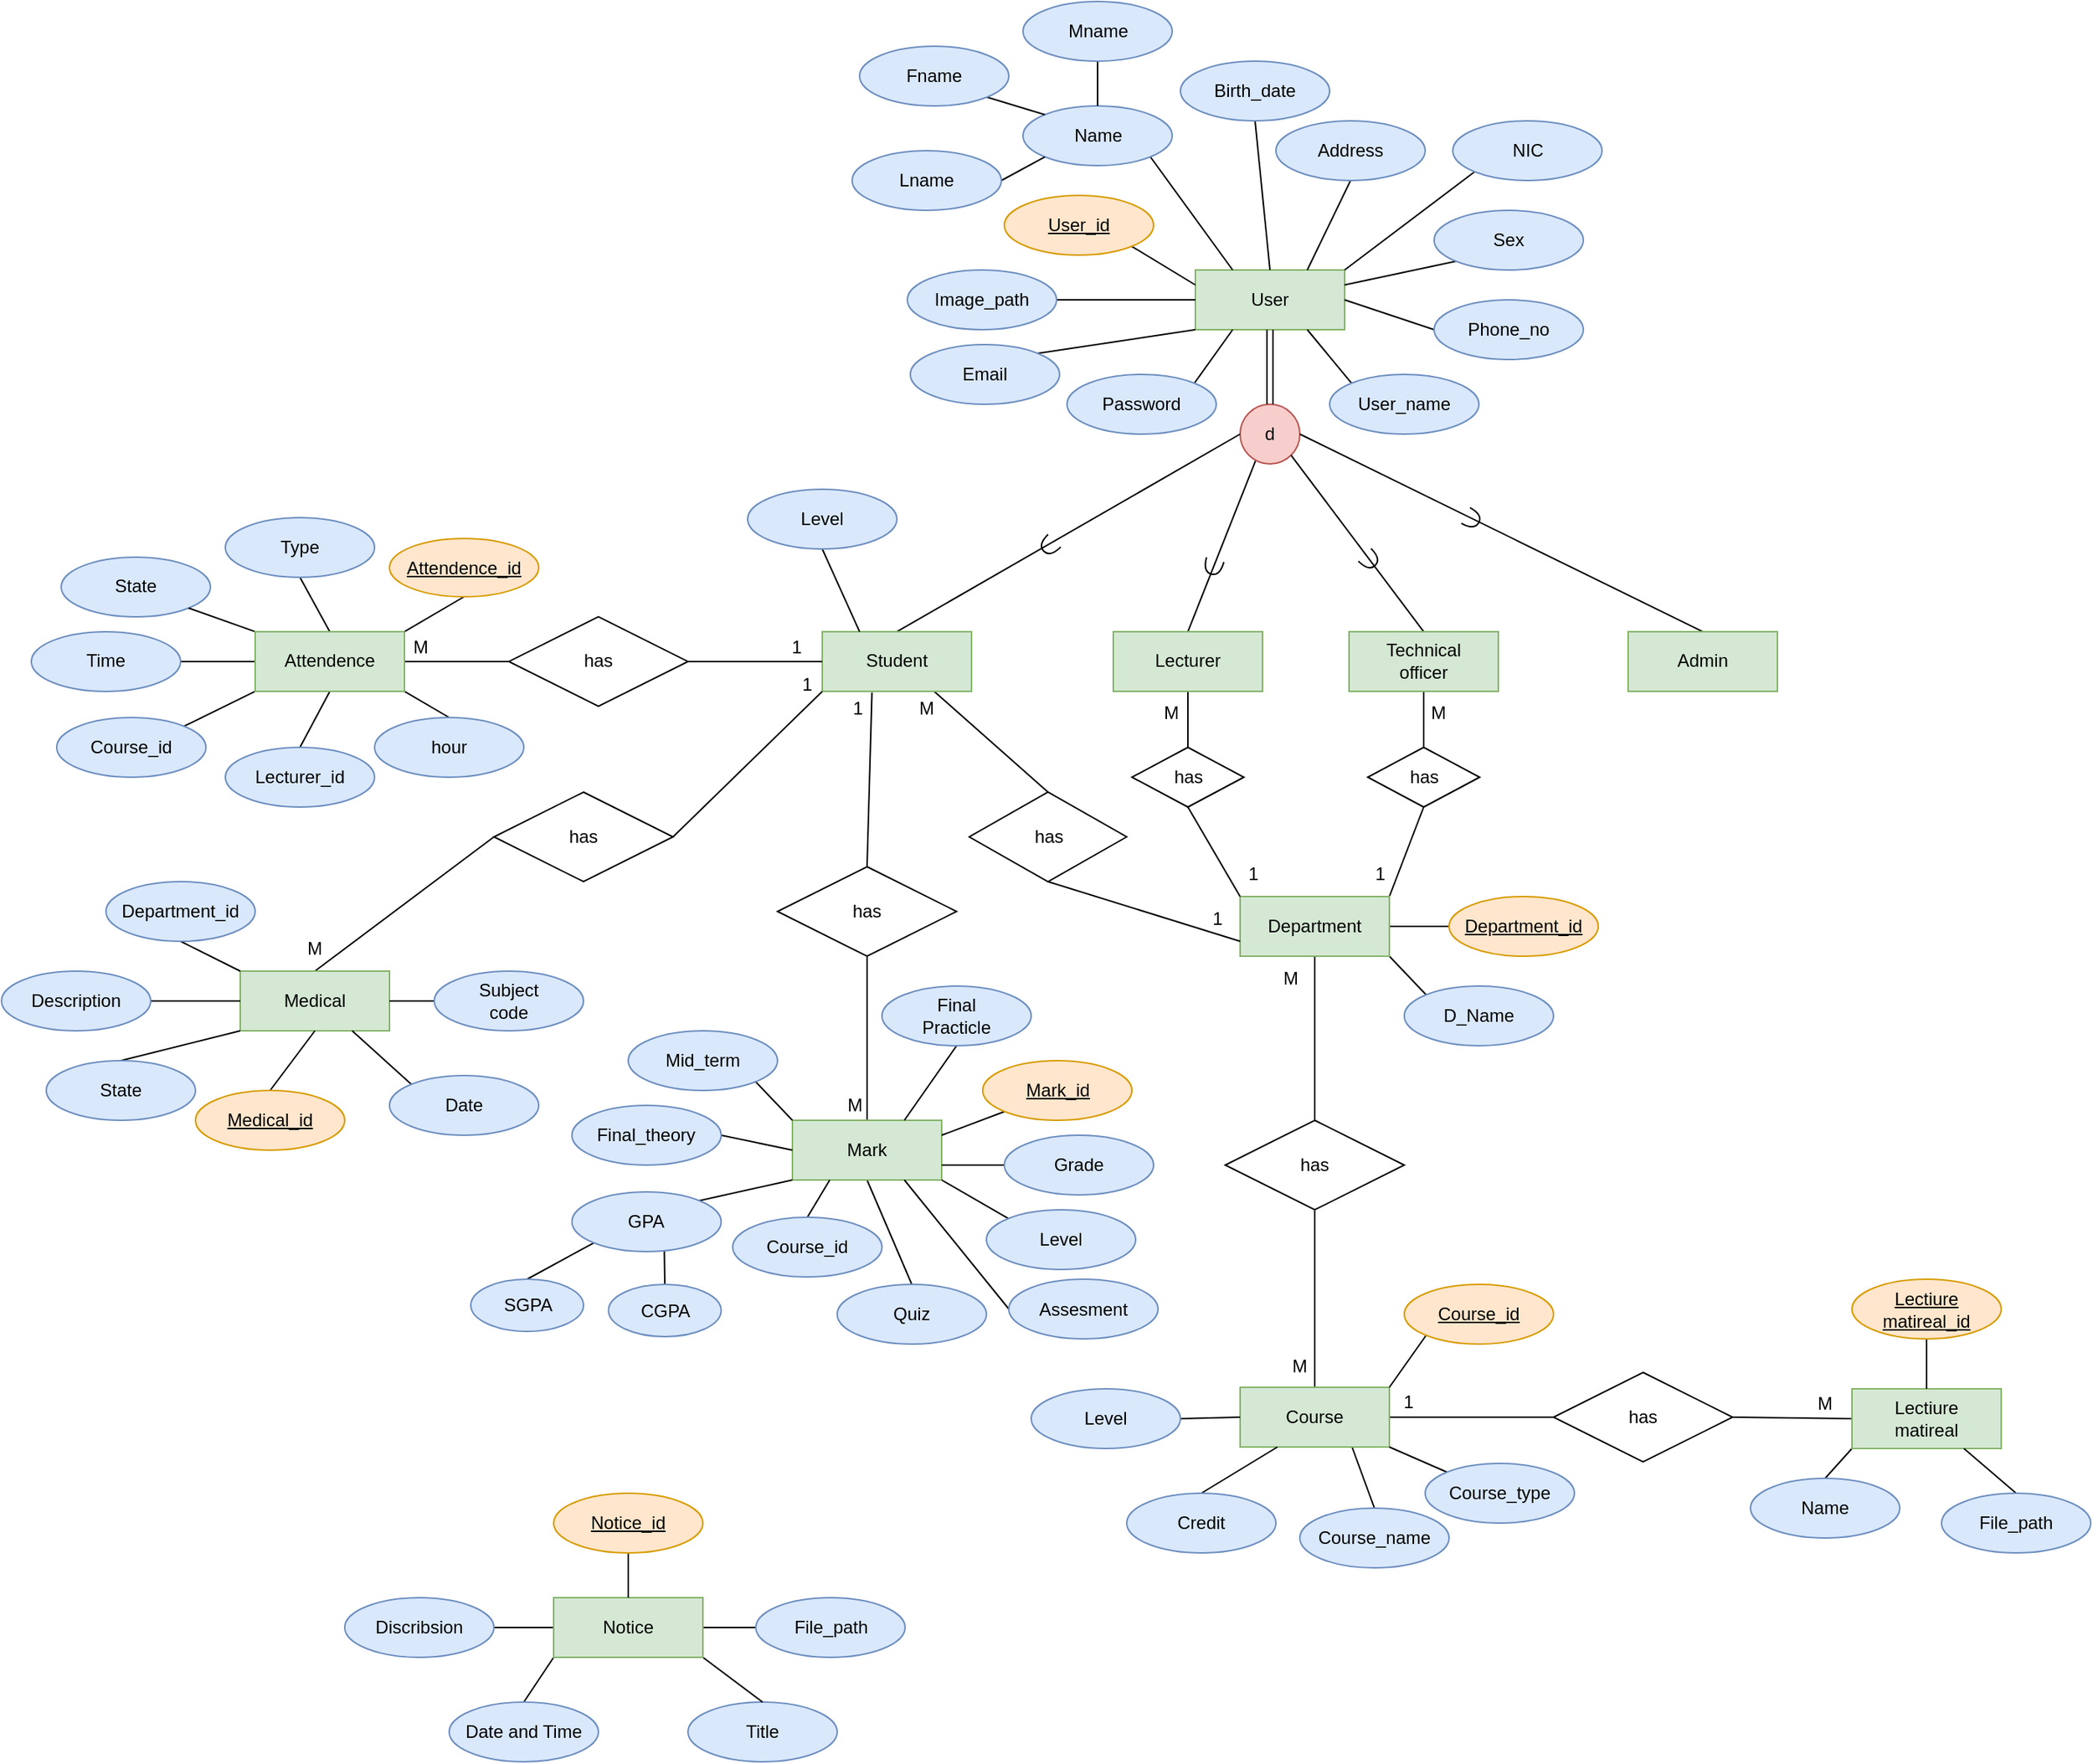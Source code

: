 <mxfile version="21.0.2" type="device"><diagram name="Page-1" id="6qLf3aP0n8FPmzJRAWlA"><mxGraphModel dx="1877" dy="1710" grid="1" gridSize="10" guides="1" tooltips="1" connect="1" arrows="1" fold="1" page="1" pageScale="1" pageWidth="827" pageHeight="1169" math="0" shadow="0"><root><mxCell id="0"/><mxCell id="1" parent="0"/><mxCell id="cgkHu3lo0f4XiQwkRgP3-1" value="User" style="whiteSpace=wrap;html=1;align=center;fillColor=#d5e8d4;strokeColor=#82b366;" parent="1" vertex="1"><mxGeometry x="350" y="-130" width="100" height="40" as="geometry"/></mxCell><mxCell id="cgkHu3lo0f4XiQwkRgP3-52" style="edgeStyle=none;rounded=0;orthogonalLoop=1;jettySize=auto;html=1;exitX=0.5;exitY=0;exitDx=0;exitDy=0;endArrow=none;endFill=0;entryX=0.259;entryY=0.944;entryDx=0;entryDy=0;entryPerimeter=0;" parent="1" source="cgkHu3lo0f4XiQwkRgP3-13" target="cgkHu3lo0f4XiQwkRgP3-43" edge="1"><mxGeometry relative="1" as="geometry"><mxPoint x="340" y="10" as="targetPoint"/></mxGeometry></mxCell><mxCell id="cgkHu3lo0f4XiQwkRgP3-107" style="edgeStyle=none;rounded=0;orthogonalLoop=1;jettySize=auto;html=1;exitX=0.5;exitY=1;exitDx=0;exitDy=0;entryX=0;entryY=0.5;entryDx=0;entryDy=0;endArrow=none;endFill=0;" parent="1" source="cgkHu3lo0f4XiQwkRgP3-13" target="cgkHu3lo0f4XiQwkRgP3-58" edge="1"><mxGeometry relative="1" as="geometry"/></mxCell><mxCell id="cgkHu3lo0f4XiQwkRgP3-13" value="Lecturer" style="whiteSpace=wrap;html=1;align=center;fillColor=#d5e8d4;strokeColor=#82b366;" parent="1" vertex="1"><mxGeometry x="295" y="112.46" width="100" height="40" as="geometry"/></mxCell><mxCell id="cgkHu3lo0f4XiQwkRgP3-43" value="d" style="ellipse;whiteSpace=wrap;html=1;aspect=fixed;fillColor=#f8cecc;strokeColor=#b85450;" parent="1" vertex="1"><mxGeometry x="380" y="-40" width="40" height="40" as="geometry"/></mxCell><mxCell id="cgkHu3lo0f4XiQwkRgP3-44" value="" style="shape=link;html=1;rounded=0;entryX=0.5;entryY=0;entryDx=0;entryDy=0;exitX=0.5;exitY=1;exitDx=0;exitDy=0;" parent="1" source="cgkHu3lo0f4XiQwkRgP3-1" target="cgkHu3lo0f4XiQwkRgP3-43" edge="1"><mxGeometry relative="1" as="geometry"><mxPoint x="190" y="100" as="sourcePoint"/><mxPoint x="250" y="100" as="targetPoint"/></mxGeometry></mxCell><mxCell id="cgkHu3lo0f4XiQwkRgP3-54" style="edgeStyle=none;rounded=0;orthogonalLoop=1;jettySize=auto;html=1;exitX=0.5;exitY=0;exitDx=0;exitDy=0;entryX=0;entryY=0.5;entryDx=0;entryDy=0;endArrow=none;endFill=0;" parent="1" source="cgkHu3lo0f4XiQwkRgP3-47" target="cgkHu3lo0f4XiQwkRgP3-43" edge="1"><mxGeometry relative="1" as="geometry"/></mxCell><mxCell id="cgkHu3lo0f4XiQwkRgP3-111" style="edgeStyle=none;rounded=0;orthogonalLoop=1;jettySize=auto;html=1;exitX=0.75;exitY=1;exitDx=0;exitDy=0;entryX=0;entryY=0.5;entryDx=0;entryDy=0;endArrow=none;endFill=0;" parent="1" source="cgkHu3lo0f4XiQwkRgP3-47" target="cgkHu3lo0f4XiQwkRgP3-110" edge="1"><mxGeometry relative="1" as="geometry"/></mxCell><mxCell id="cgkHu3lo0f4XiQwkRgP3-47" value="Student" style="whiteSpace=wrap;html=1;align=center;fillColor=#d5e8d4;strokeColor=#82b366;" parent="1" vertex="1"><mxGeometry x="100" y="112.46" width="100" height="40" as="geometry"/></mxCell><mxCell id="cgkHu3lo0f4XiQwkRgP3-50" style="rounded=0;orthogonalLoop=1;jettySize=auto;html=1;exitX=0.5;exitY=0;exitDx=0;exitDy=0;entryX=1;entryY=0.5;entryDx=0;entryDy=0;endArrow=none;endFill=0;" parent="1" source="cgkHu3lo0f4XiQwkRgP3-48" target="cgkHu3lo0f4XiQwkRgP3-43" edge="1"><mxGeometry relative="1" as="geometry"/></mxCell><mxCell id="cgkHu3lo0f4XiQwkRgP3-48" value="Admin" style="whiteSpace=wrap;html=1;align=center;fillColor=#d5e8d4;strokeColor=#82b366;" parent="1" vertex="1"><mxGeometry x="640" y="112.46" width="100" height="40" as="geometry"/></mxCell><mxCell id="cgkHu3lo0f4XiQwkRgP3-53" style="edgeStyle=none;rounded=0;orthogonalLoop=1;jettySize=auto;html=1;exitX=0.5;exitY=0;exitDx=0;exitDy=0;entryX=1;entryY=1;entryDx=0;entryDy=0;endArrow=none;endFill=0;" parent="1" source="cgkHu3lo0f4XiQwkRgP3-49" target="cgkHu3lo0f4XiQwkRgP3-43" edge="1"><mxGeometry relative="1" as="geometry"/></mxCell><mxCell id="cgkHu3lo0f4XiQwkRgP3-59" style="edgeStyle=none;rounded=0;orthogonalLoop=1;jettySize=auto;html=1;exitX=0.5;exitY=1;exitDx=0;exitDy=0;entryX=0;entryY=0.5;entryDx=0;entryDy=0;endArrow=none;endFill=0;" parent="1" source="cgkHu3lo0f4XiQwkRgP3-49" target="cgkHu3lo0f4XiQwkRgP3-55" edge="1"><mxGeometry relative="1" as="geometry"/></mxCell><mxCell id="cgkHu3lo0f4XiQwkRgP3-49" value="Technical&lt;br&gt;officer" style="whiteSpace=wrap;html=1;align=center;fillColor=#d5e8d4;strokeColor=#82b366;" parent="1" vertex="1"><mxGeometry x="453" y="112.46" width="100" height="40" as="geometry"/></mxCell><mxCell id="cgkHu3lo0f4XiQwkRgP3-109" style="edgeStyle=none;rounded=0;orthogonalLoop=1;jettySize=auto;html=1;exitX=1;exitY=0.5;exitDx=0;exitDy=0;endArrow=none;endFill=0;entryX=1;entryY=0;entryDx=0;entryDy=0;" parent="1" source="cgkHu3lo0f4XiQwkRgP3-55" target="cgkHu3lo0f4XiQwkRgP3-56" edge="1"><mxGeometry relative="1" as="geometry"><mxPoint x="510" y="300" as="targetPoint"/></mxGeometry></mxCell><mxCell id="cgkHu3lo0f4XiQwkRgP3-55" value="has" style="shape=rhombus;perimeter=rhombusPerimeter;whiteSpace=wrap;html=1;align=center;rotation=0;direction=south;" parent="1" vertex="1"><mxGeometry x="465.5" y="190" width="75" height="40" as="geometry"/></mxCell><mxCell id="cgkHu3lo0f4XiQwkRgP3-116" style="edgeStyle=none;rounded=0;orthogonalLoop=1;jettySize=auto;html=1;exitX=0.5;exitY=1;exitDx=0;exitDy=0;entryX=0.5;entryY=0;entryDx=0;entryDy=0;endArrow=none;endFill=0;" parent="1" source="cgkHu3lo0f4XiQwkRgP3-56" target="cgkHu3lo0f4XiQwkRgP3-115" edge="1"><mxGeometry relative="1" as="geometry"/></mxCell><mxCell id="cgkHu3lo0f4XiQwkRgP3-173" style="edgeStyle=none;rounded=0;orthogonalLoop=1;jettySize=auto;html=1;exitX=1;exitY=0.5;exitDx=0;exitDy=0;entryX=0;entryY=0.5;entryDx=0;entryDy=0;endArrow=none;endFill=0;" parent="1" source="cgkHu3lo0f4XiQwkRgP3-56" target="cgkHu3lo0f4XiQwkRgP3-167" edge="1"><mxGeometry relative="1" as="geometry"/></mxCell><mxCell id="cgkHu3lo0f4XiQwkRgP3-174" style="edgeStyle=none;rounded=0;orthogonalLoop=1;jettySize=auto;html=1;exitX=1;exitY=1;exitDx=0;exitDy=0;entryX=0;entryY=0;entryDx=0;entryDy=0;endArrow=none;endFill=0;" parent="1" source="cgkHu3lo0f4XiQwkRgP3-56" target="cgkHu3lo0f4XiQwkRgP3-89" edge="1"><mxGeometry relative="1" as="geometry"/></mxCell><mxCell id="cgkHu3lo0f4XiQwkRgP3-56" value="Department" style="whiteSpace=wrap;html=1;align=center;fillColor=#d5e8d4;strokeColor=#82b366;" parent="1" vertex="1"><mxGeometry x="380" y="290" width="100" height="40" as="geometry"/></mxCell><mxCell id="cgkHu3lo0f4XiQwkRgP3-108" style="edgeStyle=none;rounded=0;orthogonalLoop=1;jettySize=auto;html=1;exitX=1;exitY=0.5;exitDx=0;exitDy=0;entryX=0;entryY=0;entryDx=0;entryDy=0;endArrow=none;endFill=0;" parent="1" source="cgkHu3lo0f4XiQwkRgP3-58" target="cgkHu3lo0f4XiQwkRgP3-56" edge="1"><mxGeometry relative="1" as="geometry"/></mxCell><mxCell id="cgkHu3lo0f4XiQwkRgP3-58" value="has" style="shape=rhombus;perimeter=rhombusPerimeter;whiteSpace=wrap;html=1;align=center;rotation=0;direction=south;" parent="1" vertex="1"><mxGeometry x="307.5" y="190" width="75" height="40" as="geometry"/></mxCell><mxCell id="cgkHu3lo0f4XiQwkRgP3-63" value="" style="shape=requiredInterface;html=1;verticalLabelPosition=bottom;sketch=0;rotation=105;" parent="1" vertex="1"><mxGeometry x="357" y="63" width="10" height="12" as="geometry"/></mxCell><mxCell id="cgkHu3lo0f4XiQwkRgP3-65" value="" style="shape=requiredInterface;html=1;verticalLabelPosition=bottom;sketch=0;rotation=135;" parent="1" vertex="1"><mxGeometry x="247" y="49" width="10" height="12" as="geometry"/></mxCell><mxCell id="cgkHu3lo0f4XiQwkRgP3-66" value="" style="shape=requiredInterface;html=1;verticalLabelPosition=bottom;sketch=0;rotation=45;" parent="1" vertex="1"><mxGeometry x="462" y="58.46" width="10" height="12" as="geometry"/></mxCell><mxCell id="cgkHu3lo0f4XiQwkRgP3-67" value="" style="shape=requiredInterface;html=1;verticalLabelPosition=bottom;sketch=0;rotation=29;" parent="1" vertex="1"><mxGeometry x="530.5" y="31" width="10" height="12" as="geometry"/></mxCell><mxCell id="cgkHu3lo0f4XiQwkRgP3-72" style="edgeStyle=none;rounded=0;orthogonalLoop=1;jettySize=auto;html=1;exitX=1;exitY=0.5;exitDx=0;exitDy=0;endArrow=none;endFill=0;entryX=0;entryY=0.5;entryDx=0;entryDy=0;" parent="1" source="cgkHu3lo0f4XiQwkRgP3-69" target="cgkHu3lo0f4XiQwkRgP3-47" edge="1"><mxGeometry relative="1" as="geometry"><mxPoint x="470" y="250" as="targetPoint"/></mxGeometry></mxCell><mxCell id="cgkHu3lo0f4XiQwkRgP3-97" style="edgeStyle=none;rounded=0;orthogonalLoop=1;jettySize=auto;html=1;exitX=0;exitY=0.5;exitDx=0;exitDy=0;entryX=1;entryY=0.5;entryDx=0;entryDy=0;endArrow=none;endFill=0;" parent="1" source="cgkHu3lo0f4XiQwkRgP3-69" target="cgkHu3lo0f4XiQwkRgP3-96" edge="1"><mxGeometry relative="1" as="geometry"/></mxCell><mxCell id="cgkHu3lo0f4XiQwkRgP3-69" value="has" style="shape=rhombus;perimeter=rhombusPerimeter;whiteSpace=wrap;html=1;align=center;" parent="1" vertex="1"><mxGeometry x="-110" y="102.46" width="120" height="60" as="geometry"/></mxCell><mxCell id="cgkHu3lo0f4XiQwkRgP3-73" style="edgeStyle=none;rounded=0;orthogonalLoop=1;jettySize=auto;html=1;exitX=0.5;exitY=0;exitDx=0;exitDy=0;entryX=0.333;entryY=1.019;entryDx=0;entryDy=0;endArrow=none;endFill=0;entryPerimeter=0;" parent="1" source="cgkHu3lo0f4XiQwkRgP3-70" target="cgkHu3lo0f4XiQwkRgP3-47" edge="1"><mxGeometry relative="1" as="geometry"/></mxCell><mxCell id="cgkHu3lo0f4XiQwkRgP3-78" style="edgeStyle=none;rounded=0;orthogonalLoop=1;jettySize=auto;html=1;exitX=0.5;exitY=1;exitDx=0;exitDy=0;entryX=0.5;entryY=0;entryDx=0;entryDy=0;endArrow=none;endFill=0;" parent="1" source="cgkHu3lo0f4XiQwkRgP3-70" target="cgkHu3lo0f4XiQwkRgP3-77" edge="1"><mxGeometry relative="1" as="geometry"/></mxCell><mxCell id="cgkHu3lo0f4XiQwkRgP3-70" value="has" style="shape=rhombus;perimeter=rhombusPerimeter;whiteSpace=wrap;html=1;align=center;" parent="1" vertex="1"><mxGeometry x="70" y="270" width="120" height="60" as="geometry"/></mxCell><mxCell id="cgkHu3lo0f4XiQwkRgP3-75" style="edgeStyle=none;rounded=0;orthogonalLoop=1;jettySize=auto;html=1;exitX=1;exitY=0.5;exitDx=0;exitDy=0;entryX=0;entryY=1;entryDx=0;entryDy=0;endArrow=none;endFill=0;" parent="1" source="cgkHu3lo0f4XiQwkRgP3-74" target="cgkHu3lo0f4XiQwkRgP3-47" edge="1"><mxGeometry relative="1" as="geometry"/></mxCell><mxCell id="cgkHu3lo0f4XiQwkRgP3-88" style="edgeStyle=none;rounded=0;orthogonalLoop=1;jettySize=auto;html=1;exitX=0;exitY=0.5;exitDx=0;exitDy=0;entryX=0.5;entryY=0;entryDx=0;entryDy=0;endArrow=none;endFill=0;" parent="1" source="cgkHu3lo0f4XiQwkRgP3-74" target="cgkHu3lo0f4XiQwkRgP3-87" edge="1"><mxGeometry relative="1" as="geometry"/></mxCell><mxCell id="cgkHu3lo0f4XiQwkRgP3-74" value="has" style="shape=rhombus;perimeter=rhombusPerimeter;whiteSpace=wrap;html=1;align=center;" parent="1" vertex="1"><mxGeometry x="-120" y="220" width="120" height="60" as="geometry"/></mxCell><mxCell id="cgkHu3lo0f4XiQwkRgP3-221" style="edgeStyle=none;rounded=0;orthogonalLoop=1;jettySize=auto;html=1;exitX=0.5;exitY=1;exitDx=0;exitDy=0;entryX=0.5;entryY=0;entryDx=0;entryDy=0;endArrow=none;endFill=0;" parent="1" source="cgkHu3lo0f4XiQwkRgP3-77" target="cgkHu3lo0f4XiQwkRgP3-201" edge="1"><mxGeometry relative="1" as="geometry"/></mxCell><mxCell id="cgkHu3lo0f4XiQwkRgP3-77" value="Mark" style="whiteSpace=wrap;html=1;align=center;fillColor=#d5e8d4;strokeColor=#82b366;" parent="1" vertex="1"><mxGeometry x="80" y="440" width="100" height="40" as="geometry"/></mxCell><mxCell id="cgkHu3lo0f4XiQwkRgP3-87" value="Medical" style="whiteSpace=wrap;html=1;align=center;fillColor=#d5e8d4;strokeColor=#82b366;" parent="1" vertex="1"><mxGeometry x="-290" y="340" width="100" height="40" as="geometry"/></mxCell><mxCell id="cgkHu3lo0f4XiQwkRgP3-89" value="D_Name" style="ellipse;whiteSpace=wrap;html=1;align=center;fillColor=#dae8fc;strokeColor=#6c8ebf;" parent="1" vertex="1"><mxGeometry x="490" y="350" width="100" height="40" as="geometry"/></mxCell><mxCell id="cgkHu3lo0f4XiQwkRgP3-237" style="edgeStyle=none;rounded=0;orthogonalLoop=1;jettySize=auto;html=1;exitX=0.5;exitY=0;exitDx=0;exitDy=0;entryX=0.75;entryY=1;entryDx=0;entryDy=0;endArrow=none;endFill=0;" parent="1" source="cgkHu3lo0f4XiQwkRgP3-90" target="cgkHu3lo0f4XiQwkRgP3-113" edge="1"><mxGeometry relative="1" as="geometry"/></mxCell><mxCell id="cgkHu3lo0f4XiQwkRgP3-90" value="Course_name" style="ellipse;whiteSpace=wrap;html=1;align=center;fillColor=#dae8fc;strokeColor=#6c8ebf;" parent="1" vertex="1"><mxGeometry x="420" y="700" width="100" height="40" as="geometry"/></mxCell><mxCell id="cgkHu3lo0f4XiQwkRgP3-215" style="edgeStyle=none;rounded=0;orthogonalLoop=1;jettySize=auto;html=1;exitX=0;exitY=0;exitDx=0;exitDy=0;entryX=1;entryY=1;entryDx=0;entryDy=0;endArrow=none;endFill=0;" parent="1" source="cgkHu3lo0f4XiQwkRgP3-91" target="cgkHu3lo0f4XiQwkRgP3-77" edge="1"><mxGeometry relative="1" as="geometry"/></mxCell><mxCell id="cgkHu3lo0f4XiQwkRgP3-91" value="Level" style="ellipse;whiteSpace=wrap;html=1;align=center;fillColor=#dae8fc;strokeColor=#6c8ebf;" parent="1" vertex="1"><mxGeometry x="210" y="500" width="100" height="40" as="geometry"/></mxCell><mxCell id="cgkHu3lo0f4XiQwkRgP3-194" style="edgeStyle=none;rounded=0;orthogonalLoop=1;jettySize=auto;html=1;exitX=1;exitY=0.5;exitDx=0;exitDy=0;entryX=0;entryY=0.5;entryDx=0;entryDy=0;endArrow=none;endFill=0;" parent="1" source="cgkHu3lo0f4XiQwkRgP3-92" target="cgkHu3lo0f4XiQwkRgP3-87" edge="1"><mxGeometry relative="1" as="geometry"/></mxCell><mxCell id="cgkHu3lo0f4XiQwkRgP3-92" value="Description" style="ellipse;whiteSpace=wrap;html=1;align=center;fillColor=#dae8fc;strokeColor=#6c8ebf;" parent="1" vertex="1"><mxGeometry x="-450" y="340" width="100" height="40" as="geometry"/></mxCell><mxCell id="cgkHu3lo0f4XiQwkRgP3-93" value="State" style="ellipse;whiteSpace=wrap;html=1;align=center;fillColor=#dae8fc;strokeColor=#6c8ebf;" parent="1" vertex="1"><mxGeometry x="-410" y="62.46" width="100" height="40" as="geometry"/></mxCell><mxCell id="cgkHu3lo0f4XiQwkRgP3-94" value="Title" style="ellipse;whiteSpace=wrap;html=1;align=center;fillColor=#dae8fc;strokeColor=#6c8ebf;" parent="1" vertex="1"><mxGeometry x="10" y="830" width="100" height="40" as="geometry"/></mxCell><mxCell id="cgkHu3lo0f4XiQwkRgP3-182" style="edgeStyle=none;rounded=0;orthogonalLoop=1;jettySize=auto;html=1;exitX=1;exitY=1;exitDx=0;exitDy=0;entryX=0.5;entryY=0;entryDx=0;entryDy=0;endArrow=none;endFill=0;" parent="1" source="cgkHu3lo0f4XiQwkRgP3-96" target="cgkHu3lo0f4XiQwkRgP3-177" edge="1"><mxGeometry relative="1" as="geometry"/></mxCell><mxCell id="cgkHu3lo0f4XiQwkRgP3-183" style="edgeStyle=none;rounded=0;orthogonalLoop=1;jettySize=auto;html=1;exitX=0.5;exitY=1;exitDx=0;exitDy=0;entryX=0.5;entryY=0;entryDx=0;entryDy=0;endArrow=none;endFill=0;" parent="1" source="cgkHu3lo0f4XiQwkRgP3-96" target="cgkHu3lo0f4XiQwkRgP3-180" edge="1"><mxGeometry relative="1" as="geometry"/></mxCell><mxCell id="cgkHu3lo0f4XiQwkRgP3-184" style="edgeStyle=none;rounded=0;orthogonalLoop=1;jettySize=auto;html=1;exitX=0;exitY=1;exitDx=0;exitDy=0;entryX=1;entryY=0;entryDx=0;entryDy=0;endArrow=none;endFill=0;" parent="1" source="cgkHu3lo0f4XiQwkRgP3-96" target="cgkHu3lo0f4XiQwkRgP3-181" edge="1"><mxGeometry relative="1" as="geometry"/></mxCell><mxCell id="cgkHu3lo0f4XiQwkRgP3-185" style="edgeStyle=none;rounded=0;orthogonalLoop=1;jettySize=auto;html=1;exitX=0;exitY=0.5;exitDx=0;exitDy=0;entryX=1;entryY=0.5;entryDx=0;entryDy=0;endArrow=none;endFill=0;" parent="1" source="cgkHu3lo0f4XiQwkRgP3-96" target="cgkHu3lo0f4XiQwkRgP3-176" edge="1"><mxGeometry relative="1" as="geometry"/></mxCell><mxCell id="cgkHu3lo0f4XiQwkRgP3-186" style="edgeStyle=none;rounded=0;orthogonalLoop=1;jettySize=auto;html=1;exitX=0;exitY=0;exitDx=0;exitDy=0;entryX=1;entryY=1;entryDx=0;entryDy=0;endArrow=none;endFill=0;" parent="1" source="cgkHu3lo0f4XiQwkRgP3-96" target="cgkHu3lo0f4XiQwkRgP3-93" edge="1"><mxGeometry relative="1" as="geometry"/></mxCell><mxCell id="cgkHu3lo0f4XiQwkRgP3-187" style="edgeStyle=none;rounded=0;orthogonalLoop=1;jettySize=auto;html=1;exitX=0.5;exitY=0;exitDx=0;exitDy=0;entryX=0.5;entryY=1;entryDx=0;entryDy=0;endArrow=none;endFill=0;" parent="1" source="cgkHu3lo0f4XiQwkRgP3-96" target="cgkHu3lo0f4XiQwkRgP3-175" edge="1"><mxGeometry relative="1" as="geometry"/></mxCell><mxCell id="cgkHu3lo0f4XiQwkRgP3-188" style="edgeStyle=none;rounded=0;orthogonalLoop=1;jettySize=auto;html=1;exitX=1;exitY=0;exitDx=0;exitDy=0;entryX=0.5;entryY=1;entryDx=0;entryDy=0;endArrow=none;endFill=0;" parent="1" source="cgkHu3lo0f4XiQwkRgP3-96" target="cgkHu3lo0f4XiQwkRgP3-178" edge="1"><mxGeometry relative="1" as="geometry"/></mxCell><mxCell id="cgkHu3lo0f4XiQwkRgP3-96" value="Attendence" style="whiteSpace=wrap;html=1;align=center;fillColor=#d5e8d4;strokeColor=#82b366;" parent="1" vertex="1"><mxGeometry x="-280" y="112.46" width="100" height="40" as="geometry"/></mxCell><mxCell id="cgkHu3lo0f4XiQwkRgP3-112" style="edgeStyle=none;rounded=0;orthogonalLoop=1;jettySize=auto;html=1;exitX=1;exitY=0.5;exitDx=0;exitDy=0;entryX=0;entryY=0.75;entryDx=0;entryDy=0;endArrow=none;endFill=0;" parent="1" source="cgkHu3lo0f4XiQwkRgP3-110" target="cgkHu3lo0f4XiQwkRgP3-56" edge="1"><mxGeometry relative="1" as="geometry"/></mxCell><mxCell id="cgkHu3lo0f4XiQwkRgP3-110" value="has" style="shape=rhombus;perimeter=rhombusPerimeter;whiteSpace=wrap;html=1;align=center;rotation=0;direction=south;" parent="1" vertex="1"><mxGeometry x="198.5" y="220" width="105.5" height="60" as="geometry"/></mxCell><mxCell id="cgkHu3lo0f4XiQwkRgP3-121" style="edgeStyle=none;rounded=0;orthogonalLoop=1;jettySize=auto;html=1;exitX=1;exitY=0.5;exitDx=0;exitDy=0;entryX=0;entryY=0.5;entryDx=0;entryDy=0;endArrow=none;endFill=0;" parent="1" source="cgkHu3lo0f4XiQwkRgP3-113" target="cgkHu3lo0f4XiQwkRgP3-118" edge="1"><mxGeometry relative="1" as="geometry"/></mxCell><mxCell id="cgkHu3lo0f4XiQwkRgP3-125" value="" style="edgeStyle=none;rounded=0;orthogonalLoop=1;jettySize=auto;html=1;endArrow=none;endFill=0;" parent="1" source="cgkHu3lo0f4XiQwkRgP3-113" target="cgkHu3lo0f4XiQwkRgP3-115" edge="1"><mxGeometry relative="1" as="geometry"/></mxCell><mxCell id="cgkHu3lo0f4XiQwkRgP3-113" value="Course" style="whiteSpace=wrap;html=1;align=center;fillColor=#d5e8d4;strokeColor=#82b366;" parent="1" vertex="1"><mxGeometry x="380" y="619" width="100" height="40" as="geometry"/></mxCell><mxCell id="cgkHu3lo0f4XiQwkRgP3-115" value="has" style="shape=rhombus;perimeter=rhombusPerimeter;whiteSpace=wrap;html=1;align=center;" parent="1" vertex="1"><mxGeometry x="370" y="440" width="120" height="60" as="geometry"/></mxCell><mxCell id="cgkHu3lo0f4XiQwkRgP3-122" style="edgeStyle=none;rounded=0;orthogonalLoop=1;jettySize=auto;html=1;exitX=1;exitY=0.5;exitDx=0;exitDy=0;entryX=0;entryY=0.5;entryDx=0;entryDy=0;endArrow=none;endFill=0;" parent="1" source="cgkHu3lo0f4XiQwkRgP3-118" target="cgkHu3lo0f4XiQwkRgP3-119" edge="1"><mxGeometry relative="1" as="geometry"/></mxCell><mxCell id="cgkHu3lo0f4XiQwkRgP3-118" value="has" style="shape=rhombus;perimeter=rhombusPerimeter;whiteSpace=wrap;html=1;align=center;" parent="1" vertex="1"><mxGeometry x="590" y="609" width="120" height="60" as="geometry"/></mxCell><mxCell id="cgkHu3lo0f4XiQwkRgP3-243" style="edgeStyle=none;rounded=0;orthogonalLoop=1;jettySize=auto;html=1;exitX=0;exitY=1;exitDx=0;exitDy=0;entryX=0.5;entryY=0;entryDx=0;entryDy=0;endArrow=none;endFill=0;" parent="1" source="cgkHu3lo0f4XiQwkRgP3-119" target="cgkHu3lo0f4XiQwkRgP3-134" edge="1"><mxGeometry relative="1" as="geometry"/></mxCell><mxCell id="cgkHu3lo0f4XiQwkRgP3-119" value="Lectiure&lt;br&gt;matireal" style="whiteSpace=wrap;html=1;align=center;fillColor=#d5e8d4;strokeColor=#82b366;" parent="1" vertex="1"><mxGeometry x="790" y="620" width="100" height="40" as="geometry"/></mxCell><mxCell id="cgkHu3lo0f4XiQwkRgP3-130" style="edgeStyle=none;rounded=0;orthogonalLoop=1;jettySize=auto;html=1;exitX=1;exitY=0.5;exitDx=0;exitDy=0;entryX=0;entryY=0.5;entryDx=0;entryDy=0;endArrow=none;endFill=0;" parent="1" source="cgkHu3lo0f4XiQwkRgP3-126" target="cgkHu3lo0f4XiQwkRgP3-128" edge="1"><mxGeometry relative="1" as="geometry"/></mxCell><mxCell id="cgkHu3lo0f4XiQwkRgP3-131" style="edgeStyle=none;rounded=0;orthogonalLoop=1;jettySize=auto;html=1;exitX=1;exitY=1;exitDx=0;exitDy=0;entryX=0.5;entryY=0;entryDx=0;entryDy=0;endArrow=none;endFill=0;" parent="1" source="cgkHu3lo0f4XiQwkRgP3-126" target="cgkHu3lo0f4XiQwkRgP3-94" edge="1"><mxGeometry relative="1" as="geometry"/></mxCell><mxCell id="cgkHu3lo0f4XiQwkRgP3-132" style="edgeStyle=none;rounded=0;orthogonalLoop=1;jettySize=auto;html=1;exitX=0;exitY=1;exitDx=0;exitDy=0;entryX=0.5;entryY=0;entryDx=0;entryDy=0;endArrow=none;endFill=0;" parent="1" source="cgkHu3lo0f4XiQwkRgP3-126" target="cgkHu3lo0f4XiQwkRgP3-127" edge="1"><mxGeometry relative="1" as="geometry"/></mxCell><mxCell id="cgkHu3lo0f4XiQwkRgP3-133" style="edgeStyle=none;rounded=0;orthogonalLoop=1;jettySize=auto;html=1;exitX=0;exitY=0.5;exitDx=0;exitDy=0;entryX=1;entryY=0.5;entryDx=0;entryDy=0;endArrow=none;endFill=0;" parent="1" source="cgkHu3lo0f4XiQwkRgP3-126" target="cgkHu3lo0f4XiQwkRgP3-129" edge="1"><mxGeometry relative="1" as="geometry"/></mxCell><mxCell id="cgkHu3lo0f4XiQwkRgP3-126" value="Notice" style="whiteSpace=wrap;html=1;align=center;fillColor=#d5e8d4;strokeColor=#82b366;" parent="1" vertex="1"><mxGeometry x="-80" y="760" width="100" height="40" as="geometry"/></mxCell><mxCell id="cgkHu3lo0f4XiQwkRgP3-127" value="Date and Time" style="ellipse;whiteSpace=wrap;html=1;align=center;fillColor=#dae8fc;strokeColor=#6c8ebf;" parent="1" vertex="1"><mxGeometry x="-150" y="830" width="100" height="40" as="geometry"/></mxCell><mxCell id="cgkHu3lo0f4XiQwkRgP3-128" value="File_path" style="ellipse;whiteSpace=wrap;html=1;align=center;fillColor=#dae8fc;strokeColor=#6c8ebf;" parent="1" vertex="1"><mxGeometry x="55.5" y="760" width="100" height="40" as="geometry"/></mxCell><mxCell id="cgkHu3lo0f4XiQwkRgP3-129" value="Discribsion" style="ellipse;whiteSpace=wrap;html=1;align=center;fillColor=#dae8fc;strokeColor=#6c8ebf;" parent="1" vertex="1"><mxGeometry x="-220" y="760" width="100" height="40" as="geometry"/></mxCell><mxCell id="cgkHu3lo0f4XiQwkRgP3-134" value="Name" style="ellipse;whiteSpace=wrap;html=1;align=center;fillColor=#dae8fc;strokeColor=#6c8ebf;" parent="1" vertex="1"><mxGeometry x="722" y="680" width="100" height="40" as="geometry"/></mxCell><mxCell id="cgkHu3lo0f4XiQwkRgP3-151" style="edgeStyle=none;rounded=0;orthogonalLoop=1;jettySize=auto;html=1;exitX=1;exitY=1;exitDx=0;exitDy=0;entryX=0.25;entryY=0;entryDx=0;entryDy=0;endArrow=none;endFill=0;" parent="1" source="cgkHu3lo0f4XiQwkRgP3-135" target="cgkHu3lo0f4XiQwkRgP3-1" edge="1"><mxGeometry relative="1" as="geometry"/></mxCell><mxCell id="cgkHu3lo0f4XiQwkRgP3-135" value="Name" style="ellipse;whiteSpace=wrap;html=1;align=center;fillColor=#dae8fc;strokeColor=#6c8ebf;" parent="1" vertex="1"><mxGeometry x="234.5" y="-240" width="100" height="40" as="geometry"/></mxCell><mxCell id="cgkHu3lo0f4XiQwkRgP3-139" style="edgeStyle=none;rounded=0;orthogonalLoop=1;jettySize=auto;html=1;exitX=0.5;exitY=1;exitDx=0;exitDy=0;entryX=0.5;entryY=0;entryDx=0;entryDy=0;endArrow=none;endFill=0;" parent="1" source="cgkHu3lo0f4XiQwkRgP3-136" target="cgkHu3lo0f4XiQwkRgP3-135" edge="1"><mxGeometry relative="1" as="geometry"/></mxCell><mxCell id="cgkHu3lo0f4XiQwkRgP3-136" value="Mname" style="ellipse;whiteSpace=wrap;html=1;align=center;fillColor=#dae8fc;strokeColor=#6c8ebf;" parent="1" vertex="1"><mxGeometry x="234.5" y="-310" width="100" height="40" as="geometry"/></mxCell><mxCell id="cgkHu3lo0f4XiQwkRgP3-140" style="edgeStyle=none;rounded=0;orthogonalLoop=1;jettySize=auto;html=1;exitX=1;exitY=1;exitDx=0;exitDy=0;entryX=0;entryY=0;entryDx=0;entryDy=0;endArrow=none;endFill=0;" parent="1" source="cgkHu3lo0f4XiQwkRgP3-137" target="cgkHu3lo0f4XiQwkRgP3-135" edge="1"><mxGeometry relative="1" as="geometry"/></mxCell><mxCell id="cgkHu3lo0f4XiQwkRgP3-137" value="Fname" style="ellipse;whiteSpace=wrap;html=1;align=center;fillColor=#dae8fc;strokeColor=#6c8ebf;" parent="1" vertex="1"><mxGeometry x="125" y="-280" width="100" height="40" as="geometry"/></mxCell><mxCell id="cgkHu3lo0f4XiQwkRgP3-141" style="edgeStyle=none;rounded=0;orthogonalLoop=1;jettySize=auto;html=1;exitX=1;exitY=0.5;exitDx=0;exitDy=0;entryX=0;entryY=1;entryDx=0;entryDy=0;endArrow=none;endFill=0;" parent="1" source="cgkHu3lo0f4XiQwkRgP3-138" target="cgkHu3lo0f4XiQwkRgP3-135" edge="1"><mxGeometry relative="1" as="geometry"/></mxCell><mxCell id="cgkHu3lo0f4XiQwkRgP3-138" value="Lname" style="ellipse;whiteSpace=wrap;html=1;align=center;fillColor=#dae8fc;strokeColor=#6c8ebf;" parent="1" vertex="1"><mxGeometry x="120" y="-210" width="100" height="40" as="geometry"/></mxCell><mxCell id="cgkHu3lo0f4XiQwkRgP3-158" style="edgeStyle=none;rounded=0;orthogonalLoop=1;jettySize=auto;html=1;exitX=1;exitY=0;exitDx=0;exitDy=0;entryX=0.25;entryY=1;entryDx=0;entryDy=0;endArrow=none;endFill=0;" parent="1" source="cgkHu3lo0f4XiQwkRgP3-142" target="cgkHu3lo0f4XiQwkRgP3-1" edge="1"><mxGeometry relative="1" as="geometry"/></mxCell><mxCell id="cgkHu3lo0f4XiQwkRgP3-142" value="Password" style="ellipse;whiteSpace=wrap;html=1;align=center;fillColor=#dae8fc;strokeColor=#6c8ebf;" parent="1" vertex="1"><mxGeometry x="264" y="-60" width="100" height="40" as="geometry"/></mxCell><mxCell id="cgkHu3lo0f4XiQwkRgP3-159" style="edgeStyle=none;rounded=0;orthogonalLoop=1;jettySize=auto;html=1;exitX=1;exitY=0;exitDx=0;exitDy=0;entryX=0;entryY=1;entryDx=0;entryDy=0;endArrow=none;endFill=0;" parent="1" source="cgkHu3lo0f4XiQwkRgP3-143" target="cgkHu3lo0f4XiQwkRgP3-1" edge="1"><mxGeometry relative="1" as="geometry"/></mxCell><mxCell id="cgkHu3lo0f4XiQwkRgP3-143" value="Email" style="ellipse;whiteSpace=wrap;html=1;align=center;fillColor=#dae8fc;strokeColor=#6c8ebf;" parent="1" vertex="1"><mxGeometry x="159" y="-80" width="100" height="40" as="geometry"/></mxCell><mxCell id="cgkHu3lo0f4XiQwkRgP3-157" style="edgeStyle=none;rounded=0;orthogonalLoop=1;jettySize=auto;html=1;exitX=0;exitY=0;exitDx=0;exitDy=0;entryX=0.75;entryY=1;entryDx=0;entryDy=0;endArrow=none;endFill=0;" parent="1" source="cgkHu3lo0f4XiQwkRgP3-144" target="cgkHu3lo0f4XiQwkRgP3-1" edge="1"><mxGeometry relative="1" as="geometry"/></mxCell><mxCell id="cgkHu3lo0f4XiQwkRgP3-144" value="User_name" style="ellipse;whiteSpace=wrap;html=1;align=center;fillColor=#dae8fc;strokeColor=#6c8ebf;" parent="1" vertex="1"><mxGeometry x="440" y="-60" width="100" height="40" as="geometry"/></mxCell><mxCell id="cgkHu3lo0f4XiQwkRgP3-156" style="edgeStyle=none;rounded=0;orthogonalLoop=1;jettySize=auto;html=1;exitX=0;exitY=0.5;exitDx=0;exitDy=0;entryX=1;entryY=0.5;entryDx=0;entryDy=0;endArrow=none;endFill=0;" parent="1" source="cgkHu3lo0f4XiQwkRgP3-145" target="cgkHu3lo0f4XiQwkRgP3-1" edge="1"><mxGeometry relative="1" as="geometry"/></mxCell><mxCell id="cgkHu3lo0f4XiQwkRgP3-145" value="Phone_no" style="ellipse;whiteSpace=wrap;html=1;align=center;fillColor=#dae8fc;strokeColor=#6c8ebf;" parent="1" vertex="1"><mxGeometry x="510" y="-110" width="100" height="40" as="geometry"/></mxCell><mxCell id="cgkHu3lo0f4XiQwkRgP3-154" style="edgeStyle=none;rounded=0;orthogonalLoop=1;jettySize=auto;html=1;exitX=0;exitY=1;exitDx=0;exitDy=0;entryX=1;entryY=0;entryDx=0;entryDy=0;endArrow=none;endFill=0;" parent="1" source="cgkHu3lo0f4XiQwkRgP3-146" target="cgkHu3lo0f4XiQwkRgP3-1" edge="1"><mxGeometry relative="1" as="geometry"/></mxCell><mxCell id="cgkHu3lo0f4XiQwkRgP3-146" value="NIC" style="ellipse;whiteSpace=wrap;html=1;align=center;fillColor=#dae8fc;strokeColor=#6c8ebf;" parent="1" vertex="1"><mxGeometry x="522.5" y="-230" width="100" height="40" as="geometry"/></mxCell><mxCell id="cgkHu3lo0f4XiQwkRgP3-153" style="edgeStyle=none;rounded=0;orthogonalLoop=1;jettySize=auto;html=1;exitX=0.5;exitY=1;exitDx=0;exitDy=0;entryX=0.75;entryY=0;entryDx=0;entryDy=0;endArrow=none;endFill=0;" parent="1" source="cgkHu3lo0f4XiQwkRgP3-147" target="cgkHu3lo0f4XiQwkRgP3-1" edge="1"><mxGeometry relative="1" as="geometry"/></mxCell><mxCell id="cgkHu3lo0f4XiQwkRgP3-147" value="Address" style="ellipse;whiteSpace=wrap;html=1;align=center;fillColor=#dae8fc;strokeColor=#6c8ebf;" parent="1" vertex="1"><mxGeometry x="404" y="-230" width="100" height="40" as="geometry"/></mxCell><mxCell id="cgkHu3lo0f4XiQwkRgP3-155" style="edgeStyle=none;rounded=0;orthogonalLoop=1;jettySize=auto;html=1;exitX=0;exitY=1;exitDx=0;exitDy=0;entryX=1;entryY=0.25;entryDx=0;entryDy=0;endArrow=none;endFill=0;" parent="1" source="cgkHu3lo0f4XiQwkRgP3-148" target="cgkHu3lo0f4XiQwkRgP3-1" edge="1"><mxGeometry relative="1" as="geometry"/></mxCell><mxCell id="cgkHu3lo0f4XiQwkRgP3-148" value="Sex" style="ellipse;whiteSpace=wrap;html=1;align=center;fillColor=#dae8fc;strokeColor=#6c8ebf;" parent="1" vertex="1"><mxGeometry x="510" y="-170" width="100" height="40" as="geometry"/></mxCell><mxCell id="cgkHu3lo0f4XiQwkRgP3-152" style="edgeStyle=none;rounded=0;orthogonalLoop=1;jettySize=auto;html=1;exitX=0.5;exitY=1;exitDx=0;exitDy=0;entryX=0.5;entryY=0;entryDx=0;entryDy=0;endArrow=none;endFill=0;" parent="1" source="cgkHu3lo0f4XiQwkRgP3-149" target="cgkHu3lo0f4XiQwkRgP3-1" edge="1"><mxGeometry relative="1" as="geometry"/></mxCell><mxCell id="cgkHu3lo0f4XiQwkRgP3-149" value="Birth_date" style="ellipse;whiteSpace=wrap;html=1;align=center;fillColor=#dae8fc;strokeColor=#6c8ebf;" parent="1" vertex="1"><mxGeometry x="340" y="-270" width="100" height="40" as="geometry"/></mxCell><mxCell id="cgkHu3lo0f4XiQwkRgP3-160" style="edgeStyle=none;rounded=0;orthogonalLoop=1;jettySize=auto;html=1;exitX=1;exitY=0.5;exitDx=0;exitDy=0;entryX=0;entryY=0.5;entryDx=0;entryDy=0;endArrow=none;endFill=0;" parent="1" source="cgkHu3lo0f4XiQwkRgP3-150" target="cgkHu3lo0f4XiQwkRgP3-1" edge="1"><mxGeometry relative="1" as="geometry"/></mxCell><mxCell id="cgkHu3lo0f4XiQwkRgP3-150" value="Image_path" style="ellipse;whiteSpace=wrap;html=1;align=center;fillColor=#dae8fc;strokeColor=#6c8ebf;" parent="1" vertex="1"><mxGeometry x="157" y="-130" width="100" height="40" as="geometry"/></mxCell><mxCell id="cgkHu3lo0f4XiQwkRgP3-163" style="edgeStyle=none;rounded=0;orthogonalLoop=1;jettySize=auto;html=1;exitX=1;exitY=1;exitDx=0;exitDy=0;endArrow=none;endFill=0;entryX=0;entryY=0.25;entryDx=0;entryDy=0;" parent="1" source="cgkHu3lo0f4XiQwkRgP3-162" target="cgkHu3lo0f4XiQwkRgP3-1" edge="1"><mxGeometry relative="1" as="geometry"><mxPoint x="340" y="-130" as="targetPoint"/></mxGeometry></mxCell><mxCell id="cgkHu3lo0f4XiQwkRgP3-162" value="User_id" style="ellipse;whiteSpace=wrap;html=1;align=center;fontStyle=4;fillColor=#ffe6cc;strokeColor=#d79b00;" parent="1" vertex="1"><mxGeometry x="222" y="-180" width="100" height="40" as="geometry"/></mxCell><mxCell id="cgkHu3lo0f4XiQwkRgP3-166" style="edgeStyle=none;rounded=0;orthogonalLoop=1;jettySize=auto;html=1;exitX=0.5;exitY=1;exitDx=0;exitDy=0;entryX=0.25;entryY=0;entryDx=0;entryDy=0;endArrow=none;endFill=0;" parent="1" source="cgkHu3lo0f4XiQwkRgP3-164" target="cgkHu3lo0f4XiQwkRgP3-47" edge="1"><mxGeometry relative="1" as="geometry"/></mxCell><mxCell id="cgkHu3lo0f4XiQwkRgP3-164" value="Level" style="ellipse;whiteSpace=wrap;html=1;align=center;fillColor=#dae8fc;strokeColor=#6c8ebf;" parent="1" vertex="1"><mxGeometry x="50" y="17" width="100" height="40" as="geometry"/></mxCell><mxCell id="cgkHu3lo0f4XiQwkRgP3-167" value="Department_id" style="ellipse;whiteSpace=wrap;html=1;align=center;fontStyle=4;fillColor=#ffe6cc;strokeColor=#d79b00;" parent="1" vertex="1"><mxGeometry x="520" y="290" width="100" height="40" as="geometry"/></mxCell><mxCell id="cgkHu3lo0f4XiQwkRgP3-220" style="edgeStyle=none;rounded=0;orthogonalLoop=1;jettySize=auto;html=1;exitX=0;exitY=1;exitDx=0;exitDy=0;entryX=1;entryY=0.25;entryDx=0;entryDy=0;endArrow=none;endFill=0;" parent="1" source="cgkHu3lo0f4XiQwkRgP3-168" target="cgkHu3lo0f4XiQwkRgP3-77" edge="1"><mxGeometry relative="1" as="geometry"/></mxCell><mxCell id="cgkHu3lo0f4XiQwkRgP3-168" value="Mark_id" style="ellipse;whiteSpace=wrap;html=1;align=center;fontStyle=4;fillColor=#ffe6cc;strokeColor=#d79b00;" parent="1" vertex="1"><mxGeometry x="207.5" y="400" width="100" height="40" as="geometry"/></mxCell><mxCell id="cgkHu3lo0f4XiQwkRgP3-230" style="edgeStyle=none;rounded=0;orthogonalLoop=1;jettySize=auto;html=1;exitX=0.5;exitY=1;exitDx=0;exitDy=0;entryX=0.5;entryY=0;entryDx=0;entryDy=0;endArrow=none;endFill=0;" parent="1" source="cgkHu3lo0f4XiQwkRgP3-170" target="cgkHu3lo0f4XiQwkRgP3-126" edge="1"><mxGeometry relative="1" as="geometry"/></mxCell><mxCell id="cgkHu3lo0f4XiQwkRgP3-170" value="Notice_id" style="ellipse;whiteSpace=wrap;html=1;align=center;fontStyle=4;fillColor=#ffe6cc;strokeColor=#d79b00;" parent="1" vertex="1"><mxGeometry x="-80" y="690" width="100" height="40" as="geometry"/></mxCell><mxCell id="cgkHu3lo0f4XiQwkRgP3-196" style="edgeStyle=none;rounded=0;orthogonalLoop=1;jettySize=auto;html=1;exitX=0.5;exitY=0;exitDx=0;exitDy=0;entryX=0.5;entryY=1;entryDx=0;entryDy=0;endArrow=none;endFill=0;" parent="1" source="cgkHu3lo0f4XiQwkRgP3-171" target="cgkHu3lo0f4XiQwkRgP3-87" edge="1"><mxGeometry relative="1" as="geometry"/></mxCell><mxCell id="cgkHu3lo0f4XiQwkRgP3-171" value="Medical_id" style="ellipse;whiteSpace=wrap;html=1;align=center;fontStyle=4;fillColor=#ffe6cc;strokeColor=#d79b00;" parent="1" vertex="1"><mxGeometry x="-320" y="420" width="100" height="40" as="geometry"/></mxCell><mxCell id="cgkHu3lo0f4XiQwkRgP3-175" value="Type" style="ellipse;whiteSpace=wrap;html=1;align=center;fillColor=#dae8fc;strokeColor=#6c8ebf;" parent="1" vertex="1"><mxGeometry x="-300" y="36" width="100" height="40" as="geometry"/></mxCell><mxCell id="cgkHu3lo0f4XiQwkRgP3-176" value="Time" style="ellipse;whiteSpace=wrap;html=1;align=center;fillColor=#dae8fc;strokeColor=#6c8ebf;" parent="1" vertex="1"><mxGeometry x="-430" y="112.46" width="100" height="40" as="geometry"/></mxCell><mxCell id="cgkHu3lo0f4XiQwkRgP3-177" value="hour" style="ellipse;whiteSpace=wrap;html=1;align=center;fillColor=#dae8fc;strokeColor=#6c8ebf;" parent="1" vertex="1"><mxGeometry x="-200" y="170" width="100" height="40" as="geometry"/></mxCell><mxCell id="cgkHu3lo0f4XiQwkRgP3-178" value="Attendence_id" style="ellipse;whiteSpace=wrap;html=1;align=center;fontStyle=4;fillColor=#ffe6cc;strokeColor=#d79b00;" parent="1" vertex="1"><mxGeometry x="-190" y="50" width="100" height="39" as="geometry"/></mxCell><mxCell id="cgkHu3lo0f4XiQwkRgP3-180" value="Lecturer_id" style="ellipse;whiteSpace=wrap;html=1;align=center;fillColor=#dae8fc;strokeColor=#6c8ebf;" parent="1" vertex="1"><mxGeometry x="-300" y="190" width="100" height="40" as="geometry"/></mxCell><mxCell id="cgkHu3lo0f4XiQwkRgP3-181" value="Course_id" style="ellipse;whiteSpace=wrap;html=1;align=center;fillColor=#dae8fc;strokeColor=#6c8ebf;" parent="1" vertex="1"><mxGeometry x="-413" y="170" width="100" height="40" as="geometry"/></mxCell><mxCell id="cgkHu3lo0f4XiQwkRgP3-198" style="edgeStyle=none;rounded=0;orthogonalLoop=1;jettySize=auto;html=1;exitX=0;exitY=0.5;exitDx=0;exitDy=0;entryX=1;entryY=0.5;entryDx=0;entryDy=0;endArrow=none;endFill=0;" parent="1" source="cgkHu3lo0f4XiQwkRgP3-189" target="cgkHu3lo0f4XiQwkRgP3-87" edge="1"><mxGeometry relative="1" as="geometry"/></mxCell><mxCell id="cgkHu3lo0f4XiQwkRgP3-189" value="Subject&lt;br&gt;code" style="ellipse;whiteSpace=wrap;html=1;align=center;fillColor=#dae8fc;strokeColor=#6c8ebf;" parent="1" vertex="1"><mxGeometry x="-160" y="340" width="100" height="40" as="geometry"/></mxCell><mxCell id="cgkHu3lo0f4XiQwkRgP3-197" style="edgeStyle=none;rounded=0;orthogonalLoop=1;jettySize=auto;html=1;exitX=0;exitY=0;exitDx=0;exitDy=0;entryX=0.75;entryY=1;entryDx=0;entryDy=0;endArrow=none;endFill=0;" parent="1" source="cgkHu3lo0f4XiQwkRgP3-190" target="cgkHu3lo0f4XiQwkRgP3-87" edge="1"><mxGeometry relative="1" as="geometry"/></mxCell><mxCell id="cgkHu3lo0f4XiQwkRgP3-190" value="Date" style="ellipse;whiteSpace=wrap;html=1;align=center;fillColor=#dae8fc;strokeColor=#6c8ebf;" parent="1" vertex="1"><mxGeometry x="-190" y="410" width="100" height="40" as="geometry"/></mxCell><mxCell id="cgkHu3lo0f4XiQwkRgP3-195" style="edgeStyle=none;rounded=0;orthogonalLoop=1;jettySize=auto;html=1;exitX=0.5;exitY=0;exitDx=0;exitDy=0;entryX=0;entryY=1;entryDx=0;entryDy=0;endArrow=none;endFill=0;" parent="1" source="cgkHu3lo0f4XiQwkRgP3-191" target="cgkHu3lo0f4XiQwkRgP3-87" edge="1"><mxGeometry relative="1" as="geometry"/></mxCell><mxCell id="cgkHu3lo0f4XiQwkRgP3-191" value="State" style="ellipse;whiteSpace=wrap;html=1;align=center;fillColor=#dae8fc;strokeColor=#6c8ebf;" parent="1" vertex="1"><mxGeometry x="-420" y="400" width="100" height="40" as="geometry"/></mxCell><mxCell id="cgkHu3lo0f4XiQwkRgP3-193" style="edgeStyle=none;rounded=0;orthogonalLoop=1;jettySize=auto;html=1;exitX=0.5;exitY=1;exitDx=0;exitDy=0;entryX=0;entryY=0;entryDx=0;entryDy=0;endArrow=none;endFill=0;" parent="1" source="cgkHu3lo0f4XiQwkRgP3-192" target="cgkHu3lo0f4XiQwkRgP3-87" edge="1"><mxGeometry relative="1" as="geometry"/></mxCell><mxCell id="cgkHu3lo0f4XiQwkRgP3-192" value="Department_id" style="ellipse;whiteSpace=wrap;html=1;align=center;fillColor=#dae8fc;strokeColor=#6c8ebf;" parent="1" vertex="1"><mxGeometry x="-380" y="280" width="100" height="40" as="geometry"/></mxCell><mxCell id="cgkHu3lo0f4XiQwkRgP3-216" style="edgeStyle=none;rounded=0;orthogonalLoop=1;jettySize=auto;html=1;exitX=0;exitY=0.5;exitDx=0;exitDy=0;entryX=1;entryY=0.75;entryDx=0;entryDy=0;endArrow=none;endFill=0;" parent="1" source="cgkHu3lo0f4XiQwkRgP3-199" target="cgkHu3lo0f4XiQwkRgP3-77" edge="1"><mxGeometry relative="1" as="geometry"/></mxCell><mxCell id="cgkHu3lo0f4XiQwkRgP3-199" value="Grade" style="ellipse;whiteSpace=wrap;html=1;align=center;fillColor=#dae8fc;strokeColor=#6c8ebf;" parent="1" vertex="1"><mxGeometry x="222" y="450" width="100" height="40" as="geometry"/></mxCell><mxCell id="cgkHu3lo0f4XiQwkRgP3-212" style="edgeStyle=none;rounded=0;orthogonalLoop=1;jettySize=auto;html=1;exitX=1;exitY=0;exitDx=0;exitDy=0;entryX=0;entryY=1;entryDx=0;entryDy=0;endArrow=none;endFill=0;" parent="1" source="cgkHu3lo0f4XiQwkRgP3-200" target="cgkHu3lo0f4XiQwkRgP3-77" edge="1"><mxGeometry relative="1" as="geometry"/></mxCell><mxCell id="2mkRr78QJMzNkhLGdy9C-1" style="rounded=0;orthogonalLoop=1;jettySize=auto;html=1;exitX=0.619;exitY=0.961;exitDx=0;exitDy=0;entryX=0.5;entryY=0;entryDx=0;entryDy=0;endArrow=none;endFill=0;exitPerimeter=0;" parent="1" source="cgkHu3lo0f4XiQwkRgP3-200" target="cgkHu3lo0f4XiQwkRgP3-225" edge="1"><mxGeometry relative="1" as="geometry"/></mxCell><mxCell id="2mkRr78QJMzNkhLGdy9C-2" style="edgeStyle=none;rounded=0;orthogonalLoop=1;jettySize=auto;html=1;exitX=0;exitY=1;exitDx=0;exitDy=0;entryX=0.5;entryY=0;entryDx=0;entryDy=0;endArrow=none;endFill=0;" parent="1" source="cgkHu3lo0f4XiQwkRgP3-200" target="cgkHu3lo0f4XiQwkRgP3-224" edge="1"><mxGeometry relative="1" as="geometry"/></mxCell><mxCell id="cgkHu3lo0f4XiQwkRgP3-200" value="GPA" style="ellipse;whiteSpace=wrap;html=1;align=center;fillColor=#dae8fc;strokeColor=#6c8ebf;" parent="1" vertex="1"><mxGeometry x="-67.75" y="488" width="100" height="40" as="geometry"/></mxCell><mxCell id="cgkHu3lo0f4XiQwkRgP3-201" value="Quiz" style="ellipse;whiteSpace=wrap;html=1;align=center;fillColor=#dae8fc;strokeColor=#6c8ebf;" parent="1" vertex="1"><mxGeometry x="110" y="550" width="100" height="40" as="geometry"/></mxCell><mxCell id="cgkHu3lo0f4XiQwkRgP3-218" style="edgeStyle=none;rounded=0;orthogonalLoop=1;jettySize=auto;html=1;exitX=1;exitY=0.5;exitDx=0;exitDy=0;entryX=0;entryY=0.5;entryDx=0;entryDy=0;endArrow=none;endFill=0;" parent="1" source="cgkHu3lo0f4XiQwkRgP3-202" target="cgkHu3lo0f4XiQwkRgP3-77" edge="1"><mxGeometry relative="1" as="geometry"/></mxCell><mxCell id="cgkHu3lo0f4XiQwkRgP3-202" value="Final_theory" style="ellipse;whiteSpace=wrap;html=1;align=center;fillColor=#dae8fc;strokeColor=#6c8ebf;" parent="1" vertex="1"><mxGeometry x="-67.75" y="430" width="100" height="40" as="geometry"/></mxCell><mxCell id="cgkHu3lo0f4XiQwkRgP3-214" style="edgeStyle=none;rounded=0;orthogonalLoop=1;jettySize=auto;html=1;exitX=0.5;exitY=0;exitDx=0;exitDy=0;entryX=0.25;entryY=1;entryDx=0;entryDy=0;endArrow=none;endFill=0;" parent="1" source="cgkHu3lo0f4XiQwkRgP3-203" target="cgkHu3lo0f4XiQwkRgP3-77" edge="1"><mxGeometry relative="1" as="geometry"/></mxCell><mxCell id="cgkHu3lo0f4XiQwkRgP3-203" value="Course_id" style="ellipse;whiteSpace=wrap;html=1;align=center;fillColor=#dae8fc;strokeColor=#6c8ebf;" parent="1" vertex="1"><mxGeometry x="40" y="505" width="100" height="40" as="geometry"/></mxCell><mxCell id="cgkHu3lo0f4XiQwkRgP3-219" style="edgeStyle=none;rounded=0;orthogonalLoop=1;jettySize=auto;html=1;exitX=1;exitY=1;exitDx=0;exitDy=0;entryX=0;entryY=0;entryDx=0;entryDy=0;endArrow=none;endFill=0;" parent="1" source="cgkHu3lo0f4XiQwkRgP3-213" target="cgkHu3lo0f4XiQwkRgP3-77" edge="1"><mxGeometry relative="1" as="geometry"/></mxCell><mxCell id="cgkHu3lo0f4XiQwkRgP3-213" value="Mid_term" style="ellipse;whiteSpace=wrap;html=1;align=center;fillColor=#dae8fc;strokeColor=#6c8ebf;" parent="1" vertex="1"><mxGeometry x="-30" y="380" width="100" height="40" as="geometry"/></mxCell><mxCell id="cgkHu3lo0f4XiQwkRgP3-223" style="edgeStyle=none;rounded=0;orthogonalLoop=1;jettySize=auto;html=1;exitX=0;exitY=0.5;exitDx=0;exitDy=0;entryX=0.75;entryY=1;entryDx=0;entryDy=0;endArrow=none;endFill=0;" parent="1" source="cgkHu3lo0f4XiQwkRgP3-222" target="cgkHu3lo0f4XiQwkRgP3-77" edge="1"><mxGeometry relative="1" as="geometry"/></mxCell><mxCell id="cgkHu3lo0f4XiQwkRgP3-222" value="Assesment" style="ellipse;whiteSpace=wrap;html=1;align=center;fillColor=#dae8fc;strokeColor=#6c8ebf;" parent="1" vertex="1"><mxGeometry x="225" y="546.5" width="100" height="40" as="geometry"/></mxCell><mxCell id="cgkHu3lo0f4XiQwkRgP3-224" value="SGPA" style="ellipse;whiteSpace=wrap;html=1;align=center;fillColor=#dae8fc;strokeColor=#6c8ebf;" parent="1" vertex="1"><mxGeometry x="-135.5" y="546.5" width="75.5" height="35" as="geometry"/></mxCell><mxCell id="cgkHu3lo0f4XiQwkRgP3-225" value="CGPA" style="ellipse;whiteSpace=wrap;html=1;align=center;fillColor=#dae8fc;strokeColor=#6c8ebf;" parent="1" vertex="1"><mxGeometry x="-43.25" y="550" width="75.5" height="35" as="geometry"/></mxCell><mxCell id="cgkHu3lo0f4XiQwkRgP3-229" style="edgeStyle=none;rounded=0;orthogonalLoop=1;jettySize=auto;html=1;exitX=0.5;exitY=1;exitDx=0;exitDy=0;entryX=0.75;entryY=0;entryDx=0;entryDy=0;endArrow=none;endFill=0;" parent="1" source="cgkHu3lo0f4XiQwkRgP3-228" target="cgkHu3lo0f4XiQwkRgP3-77" edge="1"><mxGeometry relative="1" as="geometry"/></mxCell><mxCell id="cgkHu3lo0f4XiQwkRgP3-228" value="Final&lt;br&gt;Practicle" style="ellipse;whiteSpace=wrap;html=1;align=center;fillColor=#dae8fc;strokeColor=#6c8ebf;" parent="1" vertex="1"><mxGeometry x="140" y="350" width="100" height="40" as="geometry"/></mxCell><mxCell id="cgkHu3lo0f4XiQwkRgP3-240" style="edgeStyle=none;rounded=0;orthogonalLoop=1;jettySize=auto;html=1;exitX=0;exitY=1;exitDx=0;exitDy=0;entryX=1;entryY=0;entryDx=0;entryDy=0;endArrow=none;endFill=0;" parent="1" source="cgkHu3lo0f4XiQwkRgP3-231" target="cgkHu3lo0f4XiQwkRgP3-113" edge="1"><mxGeometry relative="1" as="geometry"/></mxCell><mxCell id="cgkHu3lo0f4XiQwkRgP3-231" value="Course_id" style="ellipse;whiteSpace=wrap;html=1;align=center;fontStyle=4;fillColor=#ffe6cc;strokeColor=#d79b00;" parent="1" vertex="1"><mxGeometry x="490" y="550" width="100" height="40" as="geometry"/></mxCell><mxCell id="cgkHu3lo0f4XiQwkRgP3-235" style="edgeStyle=none;rounded=0;orthogonalLoop=1;jettySize=auto;html=1;exitX=1;exitY=0.5;exitDx=0;exitDy=0;entryX=0;entryY=0.5;entryDx=0;entryDy=0;endArrow=none;endFill=0;" parent="1" source="cgkHu3lo0f4XiQwkRgP3-232" target="cgkHu3lo0f4XiQwkRgP3-113" edge="1"><mxGeometry relative="1" as="geometry"/></mxCell><mxCell id="cgkHu3lo0f4XiQwkRgP3-232" value="Level" style="ellipse;whiteSpace=wrap;html=1;align=center;fillColor=#dae8fc;strokeColor=#6c8ebf;" parent="1" vertex="1"><mxGeometry x="240" y="620" width="100" height="40" as="geometry"/></mxCell><mxCell id="cgkHu3lo0f4XiQwkRgP3-236" style="edgeStyle=none;rounded=0;orthogonalLoop=1;jettySize=auto;html=1;exitX=0.5;exitY=0;exitDx=0;exitDy=0;entryX=0.25;entryY=1;entryDx=0;entryDy=0;endArrow=none;endFill=0;" parent="1" source="cgkHu3lo0f4XiQwkRgP3-233" target="cgkHu3lo0f4XiQwkRgP3-113" edge="1"><mxGeometry relative="1" as="geometry"/></mxCell><mxCell id="cgkHu3lo0f4XiQwkRgP3-233" value="Credit" style="ellipse;whiteSpace=wrap;html=1;align=center;fillColor=#dae8fc;strokeColor=#6c8ebf;" parent="1" vertex="1"><mxGeometry x="304" y="690" width="100" height="40" as="geometry"/></mxCell><mxCell id="cgkHu3lo0f4XiQwkRgP3-239" style="edgeStyle=none;rounded=0;orthogonalLoop=1;jettySize=auto;html=1;exitX=0;exitY=0;exitDx=0;exitDy=0;entryX=1;entryY=1;entryDx=0;entryDy=0;endArrow=none;endFill=0;" parent="1" source="cgkHu3lo0f4XiQwkRgP3-234" target="cgkHu3lo0f4XiQwkRgP3-113" edge="1"><mxGeometry relative="1" as="geometry"/></mxCell><mxCell id="cgkHu3lo0f4XiQwkRgP3-234" value="Course_type" style="ellipse;whiteSpace=wrap;html=1;align=center;fillColor=#dae8fc;strokeColor=#6c8ebf;" parent="1" vertex="1"><mxGeometry x="504" y="670" width="100" height="40" as="geometry"/></mxCell><mxCell id="cgkHu3lo0f4XiQwkRgP3-245" style="edgeStyle=none;rounded=0;orthogonalLoop=1;jettySize=auto;html=1;exitX=0.5;exitY=1;exitDx=0;exitDy=0;entryX=0.5;entryY=0;entryDx=0;entryDy=0;endArrow=none;endFill=0;" parent="1" source="cgkHu3lo0f4XiQwkRgP3-241" target="cgkHu3lo0f4XiQwkRgP3-119" edge="1"><mxGeometry relative="1" as="geometry"/></mxCell><mxCell id="cgkHu3lo0f4XiQwkRgP3-241" value="Lectiure&lt;br style=&quot;border-color: var(--border-color); text-decoration: none;&quot;&gt;&lt;span style=&quot;text-decoration: none;&quot;&gt;matireal_id&lt;/span&gt;" style="ellipse;whiteSpace=wrap;html=1;align=center;fontStyle=4;fillColor=#ffe6cc;strokeColor=#d79b00;" parent="1" vertex="1"><mxGeometry x="790" y="546.5" width="100" height="40" as="geometry"/></mxCell><mxCell id="cgkHu3lo0f4XiQwkRgP3-244" style="edgeStyle=none;rounded=0;orthogonalLoop=1;jettySize=auto;html=1;exitX=0.5;exitY=0;exitDx=0;exitDy=0;entryX=0.75;entryY=1;entryDx=0;entryDy=0;endArrow=none;endFill=0;" parent="1" source="cgkHu3lo0f4XiQwkRgP3-242" target="cgkHu3lo0f4XiQwkRgP3-119" edge="1"><mxGeometry relative="1" as="geometry"/></mxCell><mxCell id="cgkHu3lo0f4XiQwkRgP3-242" value="File_path" style="ellipse;whiteSpace=wrap;html=1;align=center;fillColor=#dae8fc;strokeColor=#6c8ebf;" parent="1" vertex="1"><mxGeometry x="850" y="690" width="100" height="40" as="geometry"/></mxCell><mxCell id="cgkHu3lo0f4XiQwkRgP3-246" value="1" style="text;html=1;strokeColor=none;fillColor=none;align=center;verticalAlign=middle;whiteSpace=wrap;rounded=0;" parent="1" vertex="1"><mxGeometry x="359" y="260" width="60" height="30" as="geometry"/></mxCell><mxCell id="cgkHu3lo0f4XiQwkRgP3-247" value="1" style="text;html=1;strokeColor=none;fillColor=none;align=center;verticalAlign=middle;whiteSpace=wrap;rounded=0;" parent="1" vertex="1"><mxGeometry x="444" y="260" width="60" height="30" as="geometry"/></mxCell><mxCell id="cgkHu3lo0f4XiQwkRgP3-248" value="M" style="text;html=1;strokeColor=none;fillColor=none;align=center;verticalAlign=middle;whiteSpace=wrap;rounded=0;" parent="1" vertex="1"><mxGeometry x="483" y="152.46" width="60" height="30" as="geometry"/></mxCell><mxCell id="cgkHu3lo0f4XiQwkRgP3-249" value="1" style="text;html=1;strokeColor=none;fillColor=none;align=center;verticalAlign=middle;whiteSpace=wrap;rounded=0;" parent="1" vertex="1"><mxGeometry x="53" y="108" width="60" height="30" as="geometry"/></mxCell><mxCell id="cgkHu3lo0f4XiQwkRgP3-250" value="M" style="text;html=1;strokeColor=none;fillColor=none;align=center;verticalAlign=middle;whiteSpace=wrap;rounded=0;" parent="1" vertex="1"><mxGeometry x="-199" y="108" width="60" height="30" as="geometry"/></mxCell><mxCell id="cgkHu3lo0f4XiQwkRgP3-251" value="1" style="text;html=1;strokeColor=none;fillColor=none;align=center;verticalAlign=middle;whiteSpace=wrap;rounded=0;" parent="1" vertex="1"><mxGeometry x="60" y="133" width="60" height="30" as="geometry"/></mxCell><mxCell id="cgkHu3lo0f4XiQwkRgP3-252" value="M" style="text;html=1;strokeColor=none;fillColor=none;align=center;verticalAlign=middle;whiteSpace=wrap;rounded=0;" parent="1" vertex="1"><mxGeometry x="-270" y="310" width="60" height="30" as="geometry"/></mxCell><mxCell id="cgkHu3lo0f4XiQwkRgP3-253" value="1" style="text;html=1;strokeColor=none;fillColor=none;align=center;verticalAlign=middle;whiteSpace=wrap;rounded=0;" parent="1" vertex="1"><mxGeometry x="94" y="149.46" width="60" height="30" as="geometry"/></mxCell><mxCell id="cgkHu3lo0f4XiQwkRgP3-254" value="M" style="text;html=1;strokeColor=none;fillColor=none;align=center;verticalAlign=middle;whiteSpace=wrap;rounded=0;" parent="1" vertex="1"><mxGeometry x="92" y="415" width="60" height="30" as="geometry"/></mxCell><mxCell id="cgkHu3lo0f4XiQwkRgP3-255" value="M" style="text;html=1;strokeColor=none;fillColor=none;align=center;verticalAlign=middle;whiteSpace=wrap;rounded=0;" parent="1" vertex="1"><mxGeometry x="140" y="149.46" width="60" height="30" as="geometry"/></mxCell><mxCell id="cgkHu3lo0f4XiQwkRgP3-256" value="1" style="text;html=1;strokeColor=none;fillColor=none;align=center;verticalAlign=middle;whiteSpace=wrap;rounded=0;" parent="1" vertex="1"><mxGeometry x="335" y="290" width="60" height="30" as="geometry"/></mxCell><mxCell id="cgkHu3lo0f4XiQwkRgP3-257" value="M" style="text;html=1;strokeColor=none;fillColor=none;align=center;verticalAlign=middle;whiteSpace=wrap;rounded=0;" parent="1" vertex="1"><mxGeometry x="384" y="330" width="60" height="30" as="geometry"/></mxCell><mxCell id="cgkHu3lo0f4XiQwkRgP3-258" value="M" style="text;html=1;strokeColor=none;fillColor=none;align=center;verticalAlign=middle;whiteSpace=wrap;rounded=0;" parent="1" vertex="1"><mxGeometry x="390" y="590" width="60" height="30" as="geometry"/></mxCell><mxCell id="cgkHu3lo0f4XiQwkRgP3-259" value="1" style="text;html=1;strokeColor=none;fillColor=none;align=center;verticalAlign=middle;whiteSpace=wrap;rounded=0;" parent="1" vertex="1"><mxGeometry x="462.5" y="614" width="60" height="30" as="geometry"/></mxCell><mxCell id="cgkHu3lo0f4XiQwkRgP3-260" value="M" style="text;html=1;strokeColor=none;fillColor=none;align=center;verticalAlign=middle;whiteSpace=wrap;rounded=0;" parent="1" vertex="1"><mxGeometry x="742" y="615" width="60" height="30" as="geometry"/></mxCell><mxCell id="cgkHu3lo0f4XiQwkRgP3-262" value="M" style="text;html=1;strokeColor=none;fillColor=none;align=center;verticalAlign=middle;whiteSpace=wrap;rounded=0;" parent="1" vertex="1"><mxGeometry x="304" y="152.46" width="60" height="30" as="geometry"/></mxCell></root></mxGraphModel></diagram></mxfile>